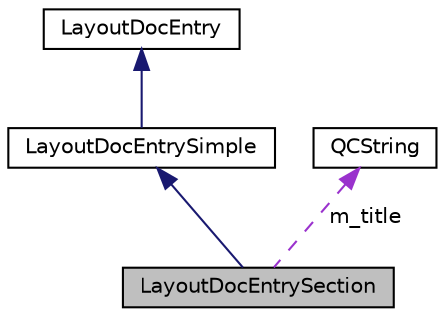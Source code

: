 digraph "LayoutDocEntrySection"
{
 // INTERACTIVE_SVG=YES
 // LATEX_PDF_SIZE
  edge [fontname="Helvetica",fontsize="10",labelfontname="Helvetica",labelfontsize="10"];
  node [fontname="Helvetica",fontsize="10",shape=record];
  Node1 [label="LayoutDocEntrySection",height=0.2,width=0.4,color="black", fillcolor="grey75", style="filled", fontcolor="black",tooltip=" "];
  Node2 -> Node1 [dir="back",color="midnightblue",fontsize="10",style="solid",fontname="Helvetica"];
  Node2 [label="LayoutDocEntrySimple",height=0.2,width=0.4,color="black", fillcolor="white", style="filled",URL="$d4/dc3/struct_layout_doc_entry_simple.html",tooltip="Represents of a piece of a documentation page without configurable parts"];
  Node3 -> Node2 [dir="back",color="midnightblue",fontsize="10",style="solid",fontname="Helvetica"];
  Node3 [label="LayoutDocEntry",height=0.2,width=0.4,color="black", fillcolor="white", style="filled",URL="$d9/dba/struct_layout_doc_entry.html",tooltip="Base class representing a piece of a documentation page"];
  Node4 -> Node1 [dir="back",color="darkorchid3",fontsize="10",style="dashed",label=" m_title" ,fontname="Helvetica"];
  Node4 [label="QCString",height=0.2,width=0.4,color="black", fillcolor="white", style="filled",URL="$d9/d45/class_q_c_string.html",tooltip="This is an alternative implementation of QCString."];
}
